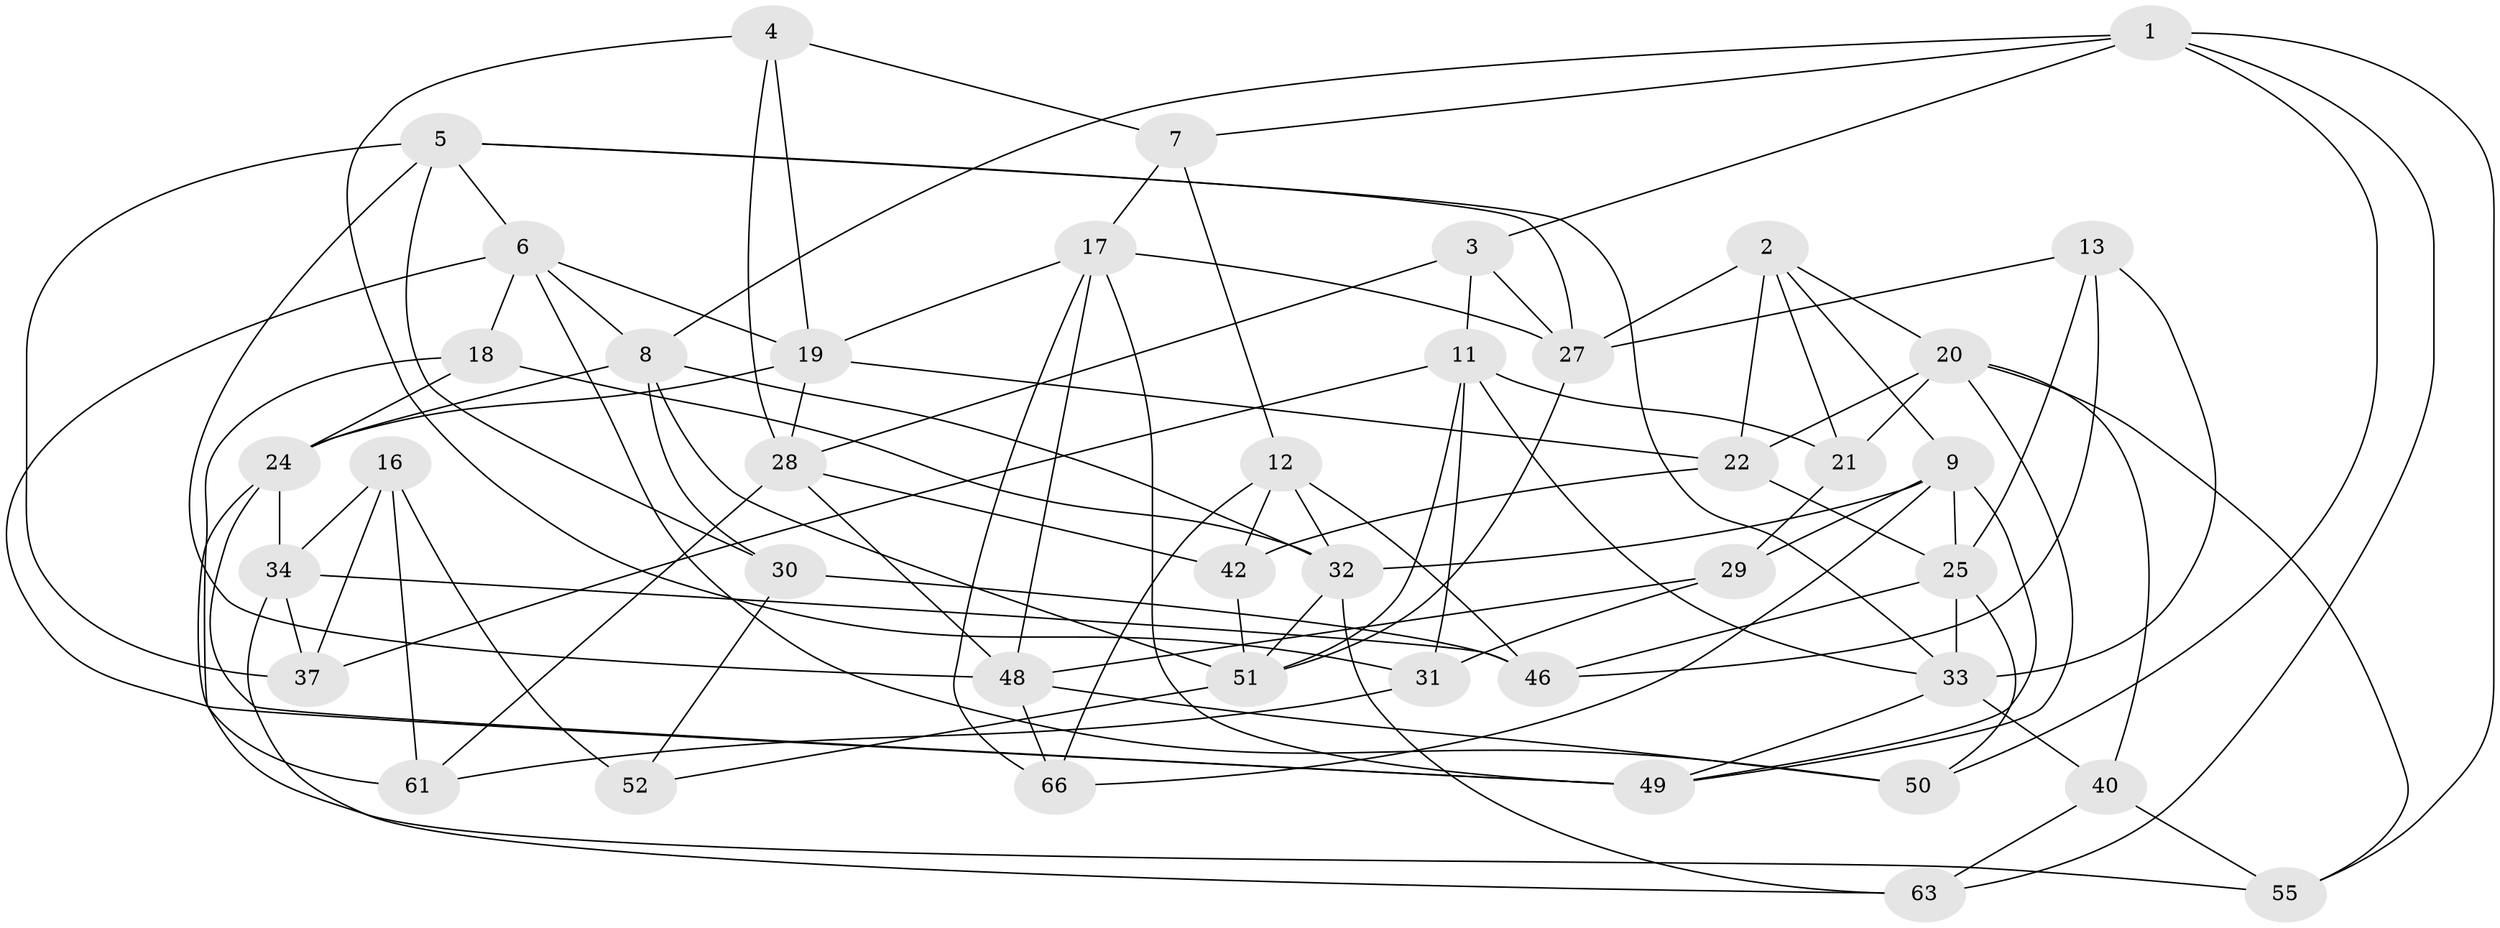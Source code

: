 // Generated by graph-tools (version 1.1) at 2025/24/03/03/25 07:24:28]
// undirected, 42 vertices, 104 edges
graph export_dot {
graph [start="1"]
  node [color=gray90,style=filled];
  1 [super="+10"];
  2 [super="+58"];
  3;
  4;
  5 [super="+15"];
  6 [super="+38"];
  7;
  8 [super="+47"];
  9 [super="+14"];
  11 [super="+39"];
  12 [super="+57"];
  13;
  16 [super="+23"];
  17 [super="+26"];
  18;
  19 [super="+35"];
  20 [super="+41"];
  21;
  22 [super="+60"];
  24 [super="+45"];
  25 [super="+54"];
  27 [super="+43"];
  28 [super="+65"];
  29;
  30;
  31;
  32 [super="+64"];
  33 [super="+44"];
  34 [super="+36"];
  37;
  40;
  42;
  46 [super="+62"];
  48 [super="+53"];
  49 [super="+59"];
  50;
  51 [super="+56"];
  52;
  55;
  61;
  63;
  66;
  1 -- 55;
  1 -- 63;
  1 -- 8;
  1 -- 50;
  1 -- 3;
  1 -- 7;
  2 -- 21;
  2 -- 22 [weight=2];
  2 -- 27;
  2 -- 20;
  2 -- 9;
  3 -- 27;
  3 -- 11;
  3 -- 28;
  4 -- 31;
  4 -- 7;
  4 -- 28;
  4 -- 19;
  5 -- 30;
  5 -- 48;
  5 -- 27;
  5 -- 33;
  5 -- 37;
  5 -- 6;
  6 -- 8;
  6 -- 49;
  6 -- 18;
  6 -- 50;
  6 -- 19;
  7 -- 17;
  7 -- 12;
  8 -- 32;
  8 -- 30;
  8 -- 24;
  8 -- 51;
  9 -- 29;
  9 -- 66;
  9 -- 49;
  9 -- 32;
  9 -- 25;
  11 -- 21;
  11 -- 37;
  11 -- 33;
  11 -- 31;
  11 -- 51;
  12 -- 46 [weight=2];
  12 -- 42;
  12 -- 32;
  12 -- 66;
  13 -- 25;
  13 -- 27;
  13 -- 33;
  13 -- 46;
  16 -- 52 [weight=2];
  16 -- 34 [weight=2];
  16 -- 61;
  16 -- 37;
  17 -- 66;
  17 -- 27;
  17 -- 49;
  17 -- 48;
  17 -- 19;
  18 -- 24;
  18 -- 61;
  18 -- 32;
  19 -- 28;
  19 -- 22;
  19 -- 24;
  20 -- 21;
  20 -- 40;
  20 -- 49;
  20 -- 22;
  20 -- 55;
  21 -- 29;
  22 -- 25;
  22 -- 42;
  24 -- 55;
  24 -- 34;
  24 -- 49;
  25 -- 46;
  25 -- 50;
  25 -- 33;
  27 -- 51;
  28 -- 42;
  28 -- 48;
  28 -- 61;
  29 -- 31;
  29 -- 48;
  30 -- 46;
  30 -- 52;
  31 -- 61;
  32 -- 63;
  32 -- 51;
  33 -- 49;
  33 -- 40;
  34 -- 37;
  34 -- 63;
  34 -- 46;
  40 -- 63;
  40 -- 55;
  42 -- 51;
  48 -- 50;
  48 -- 66;
  51 -- 52;
}
